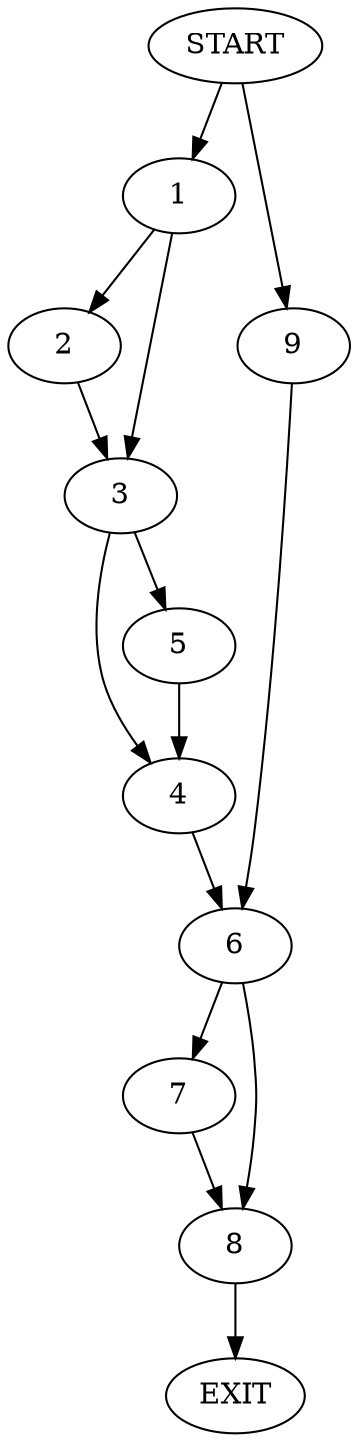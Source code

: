 digraph {
0 [label="START"]
10 [label="EXIT"]
0 -> 1
1 -> 2
1 -> 3
3 -> 4
3 -> 5
2 -> 3
5 -> 4
4 -> 6
6 -> 7
6 -> 8
0 -> 9
9 -> 6
8 -> 10
7 -> 8
}
